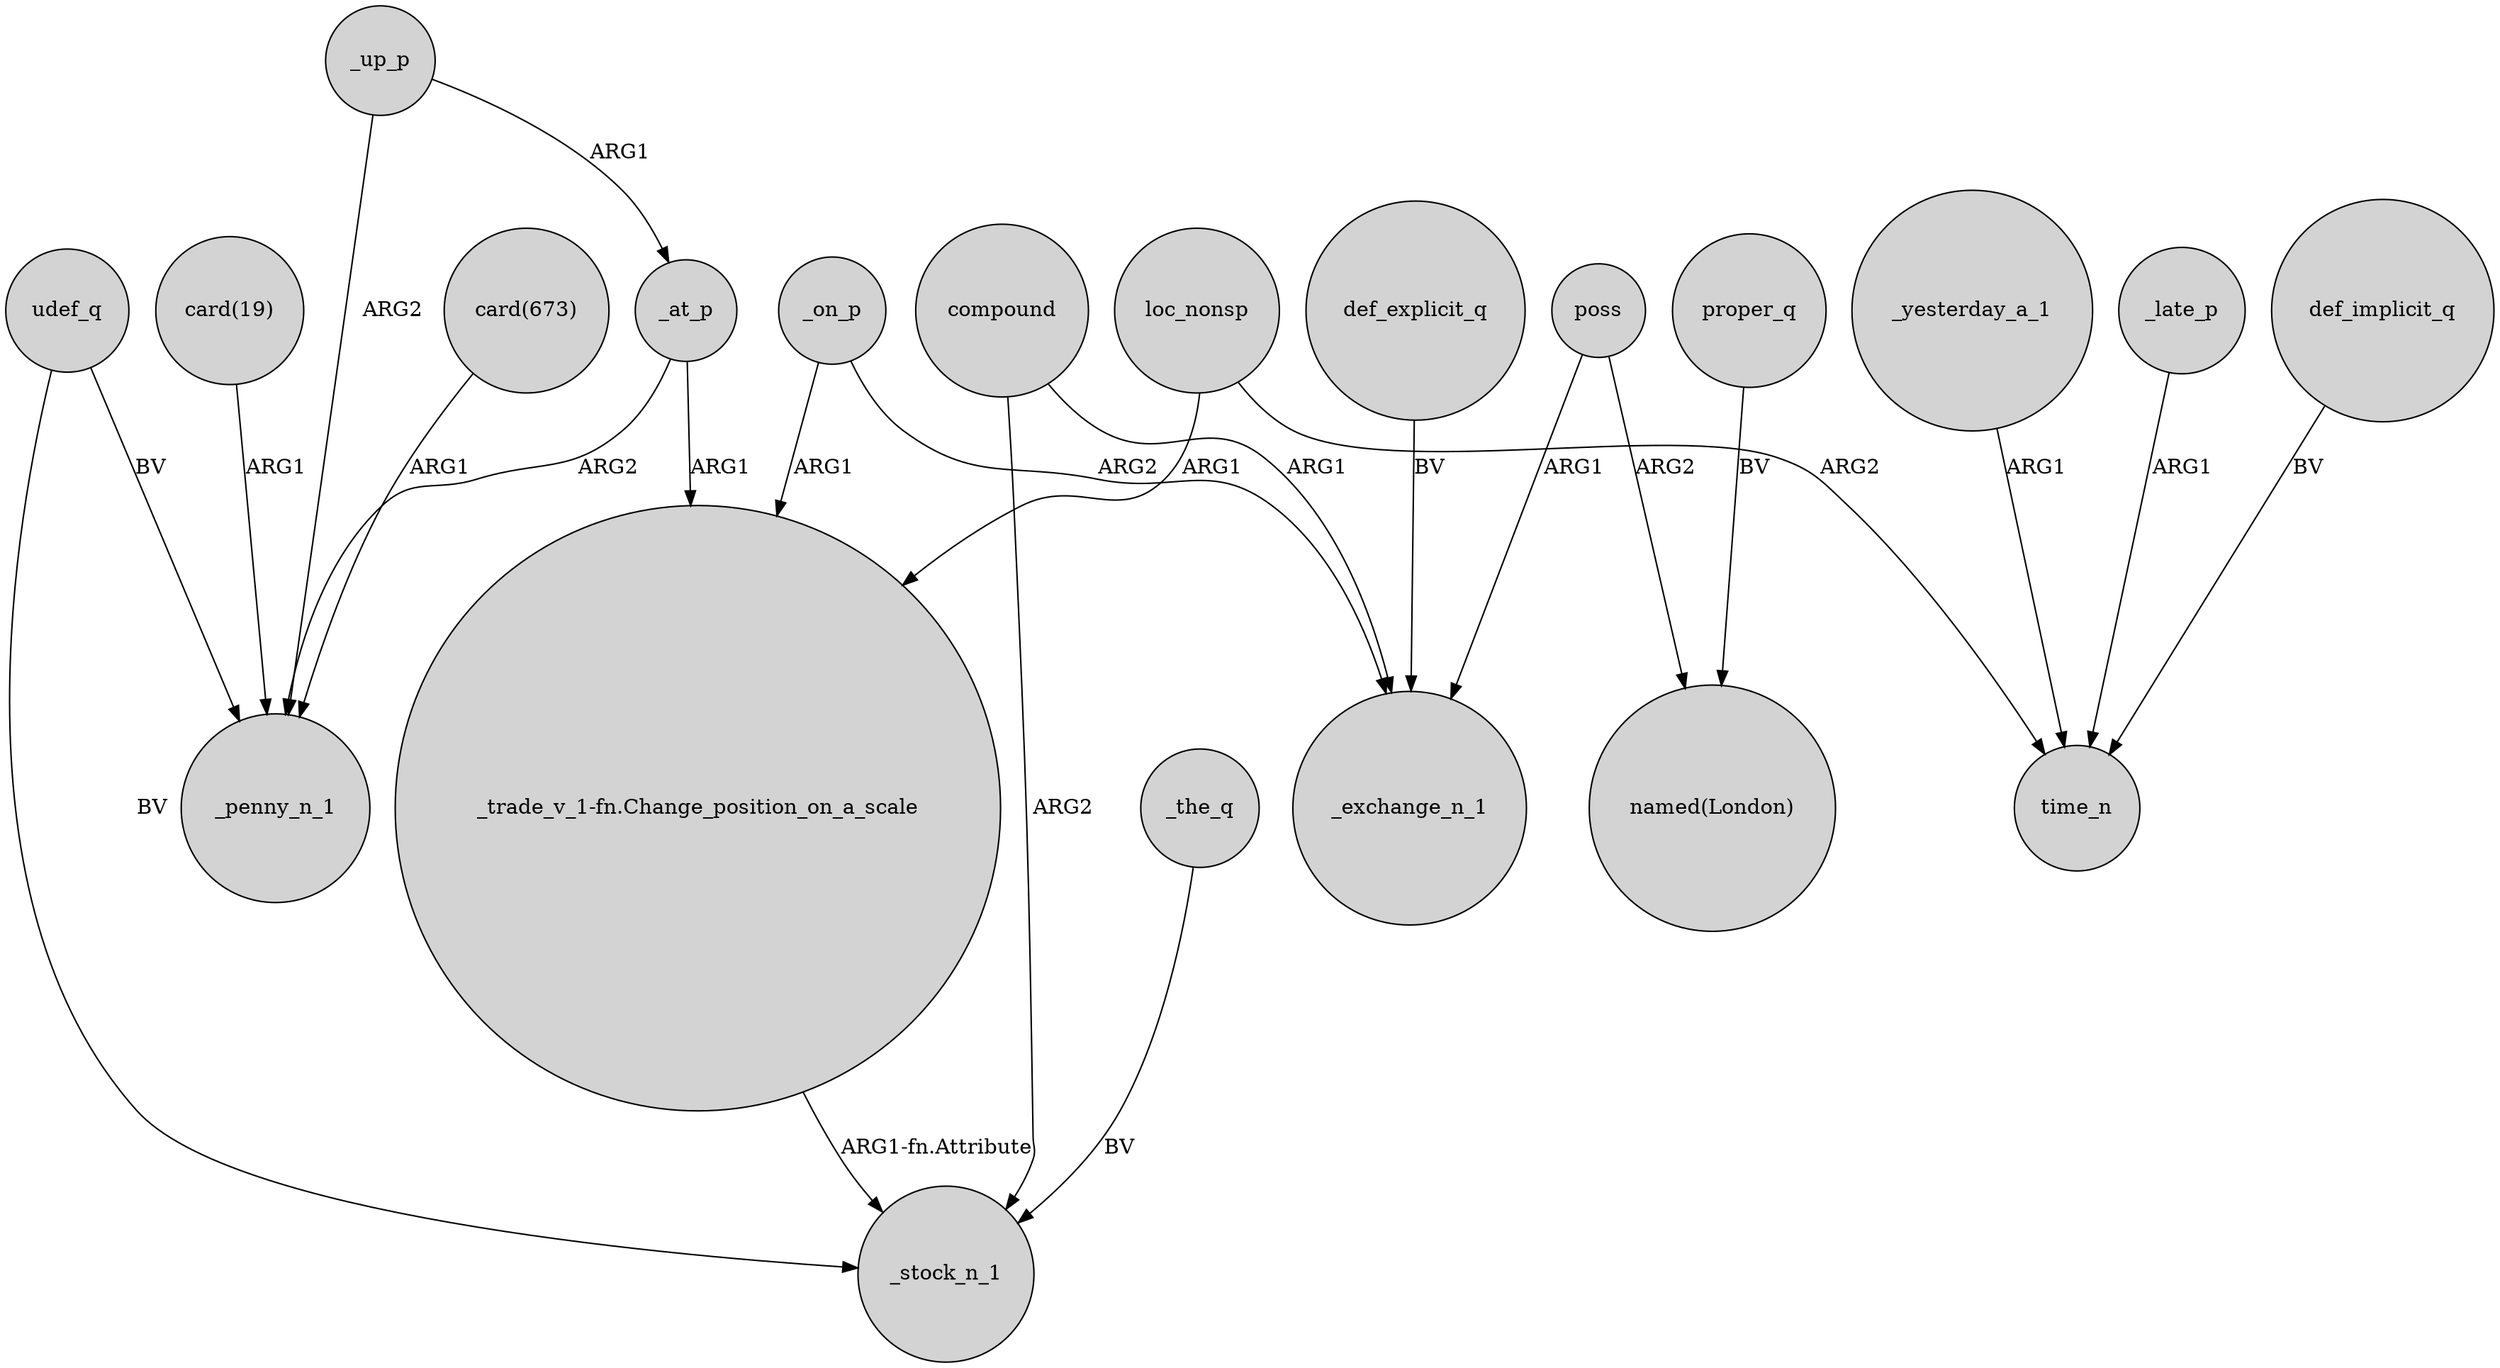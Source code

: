 digraph {
	node [shape=circle style=filled]
	"card(19)" -> _penny_n_1 [label=ARG1]
	_on_p -> "_trade_v_1-fn.Change_position_on_a_scale" [label=ARG1]
	def_explicit_q -> _exchange_n_1 [label=BV]
	"card(673)" -> _penny_n_1 [label=ARG1]
	_up_p -> _penny_n_1 [label=ARG2]
	_yesterday_a_1 -> time_n [label=ARG1]
	_up_p -> _at_p [label=ARG1]
	_on_p -> _exchange_n_1 [label=ARG2]
	compound -> _exchange_n_1 [label=ARG1]
	poss -> "named(London)" [label=ARG2]
	udef_q -> _stock_n_1 [label=BV]
	_the_q -> _stock_n_1 [label=BV]
	compound -> _stock_n_1 [label=ARG2]
	loc_nonsp -> "_trade_v_1-fn.Change_position_on_a_scale" [label=ARG1]
	_late_p -> time_n [label=ARG1]
	udef_q -> _penny_n_1 [label=BV]
	_at_p -> _penny_n_1 [label=ARG2]
	proper_q -> "named(London)" [label=BV]
	loc_nonsp -> time_n [label=ARG2]
	_at_p -> "_trade_v_1-fn.Change_position_on_a_scale" [label=ARG1]
	"_trade_v_1-fn.Change_position_on_a_scale" -> _stock_n_1 [label="ARG1-fn.Attribute"]
	def_implicit_q -> time_n [label=BV]
	poss -> _exchange_n_1 [label=ARG1]
}
